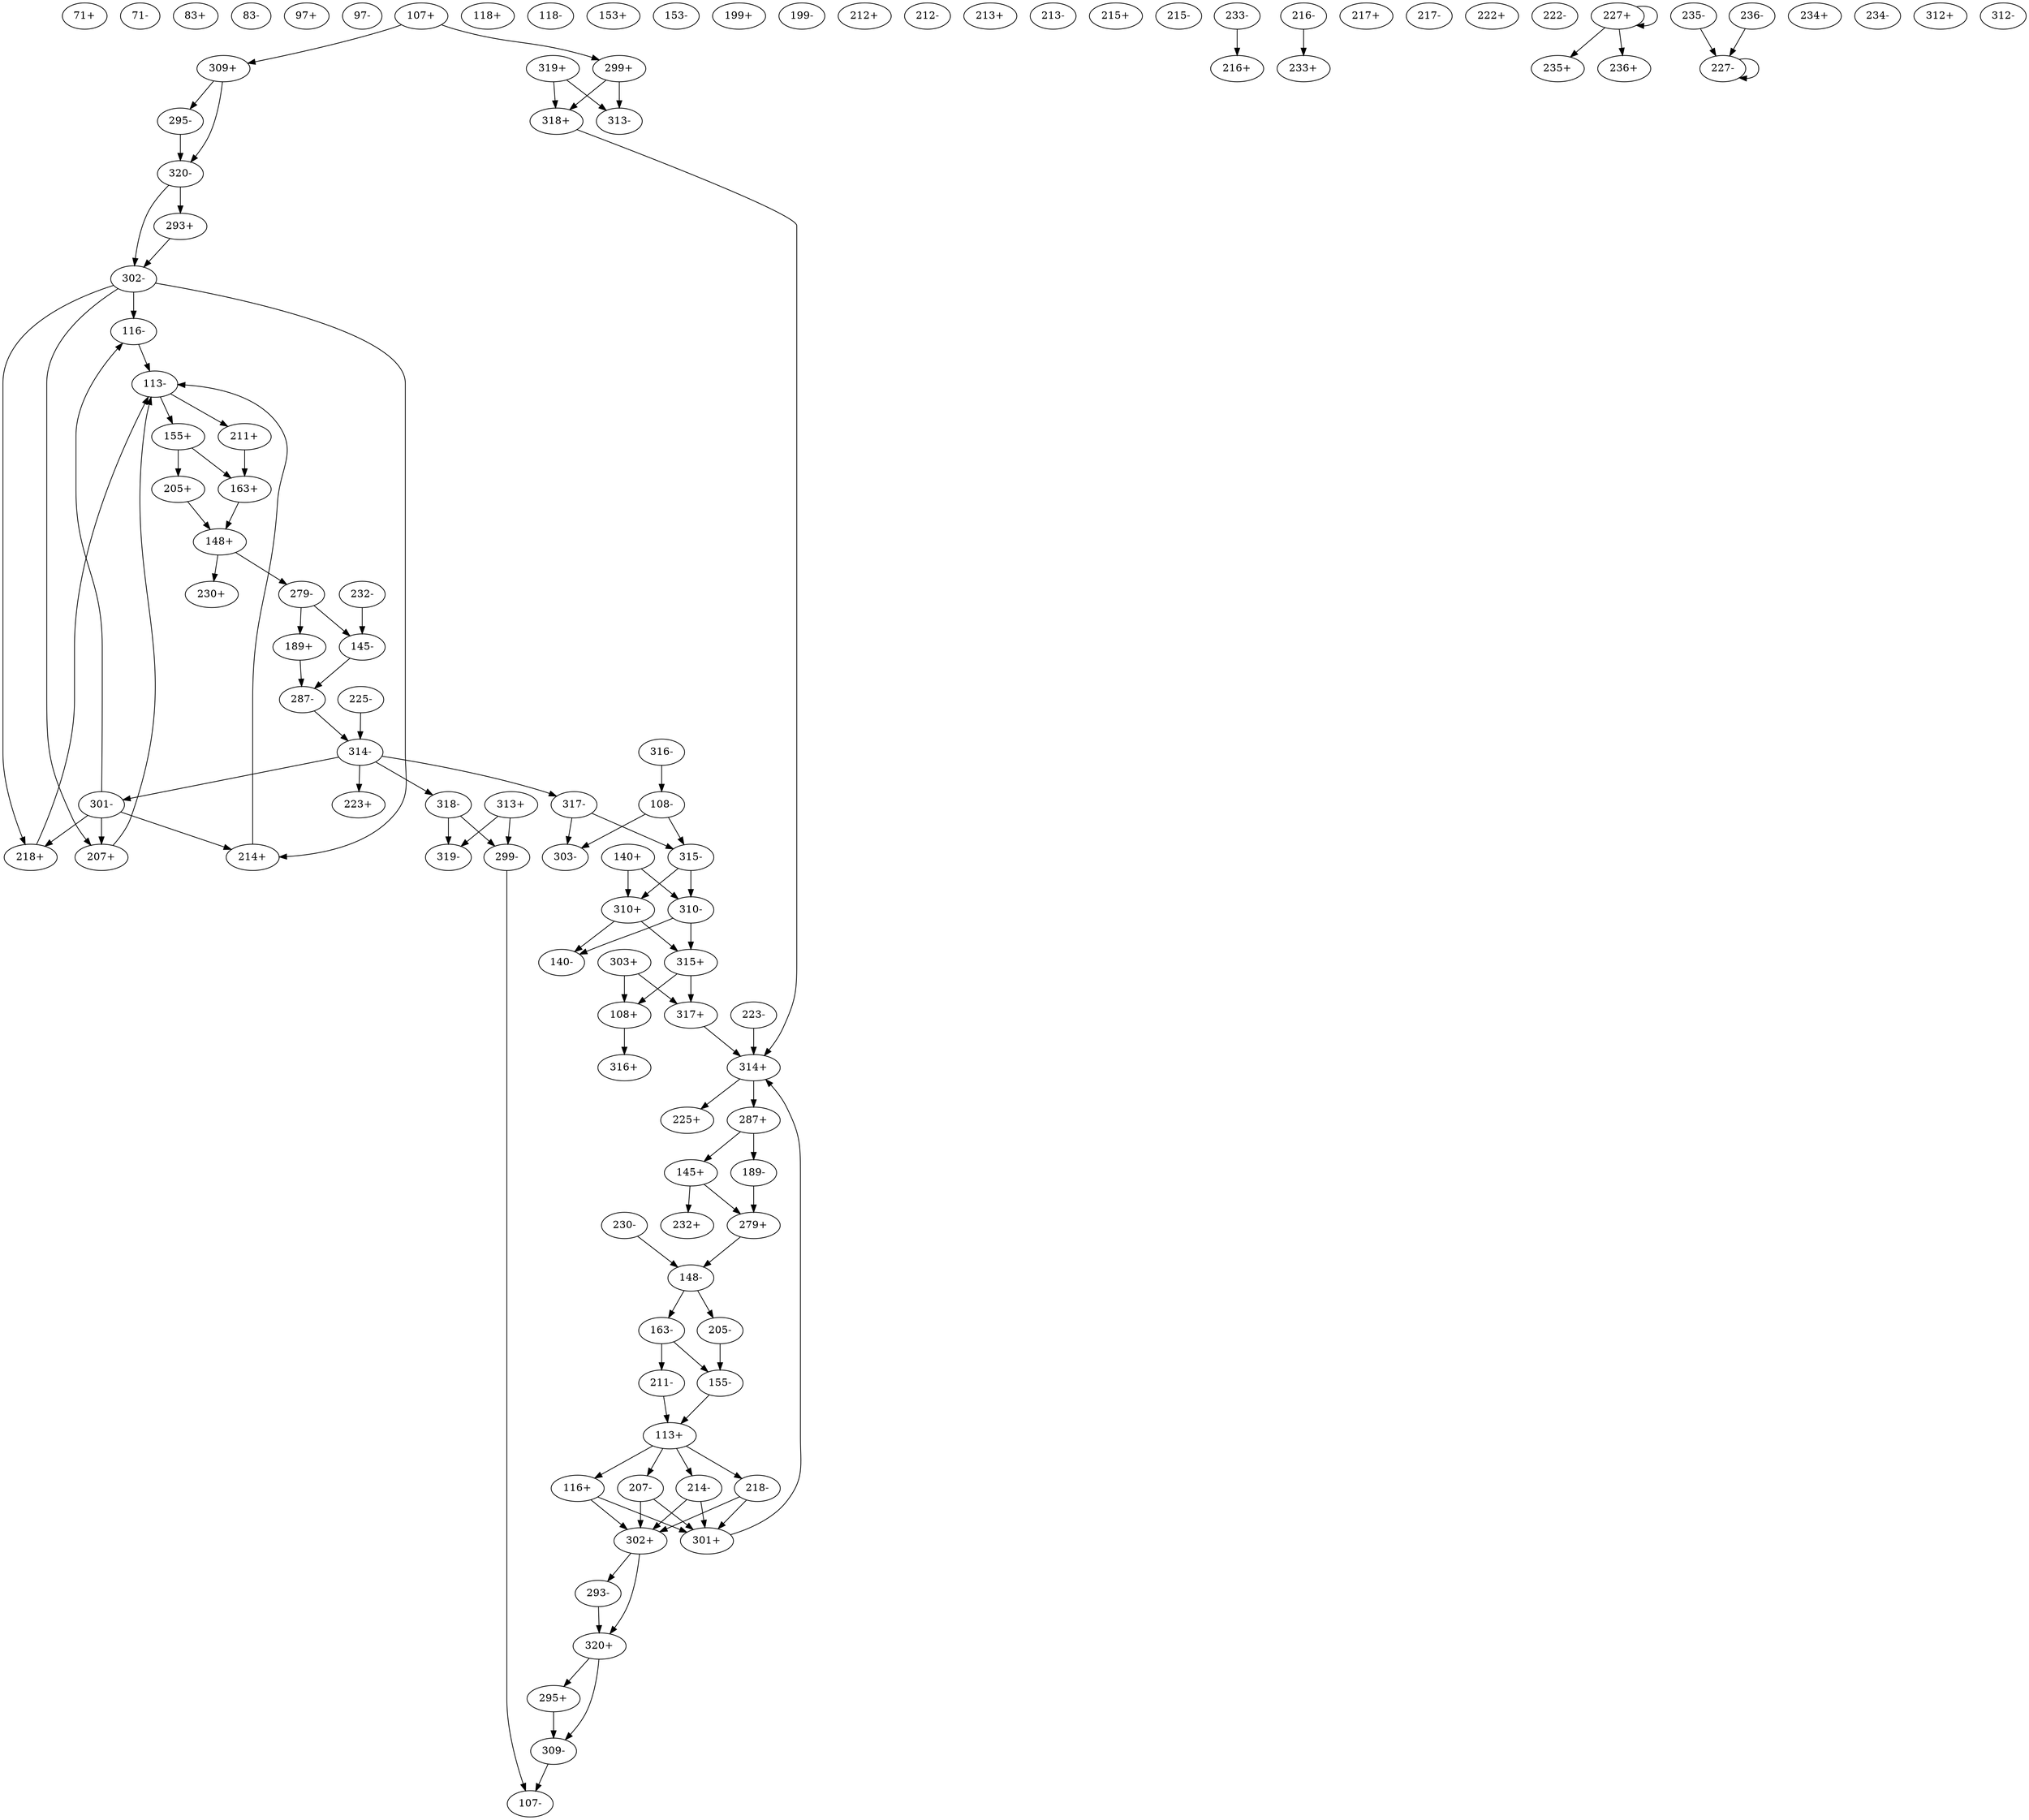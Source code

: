 digraph adj {
graph [k=96]
edge [d=-95]
"71+" [l=375 C=26110]
"71-" [l=375 C=26110]
"83+" [l=191 C=349]
"83-" [l=191 C=349]
"97+" [l=449 C=36391]
"97-" [l=449 C=36391]
"107+" [l=376 C=31556]
"107-" [l=376 C=31556]
"108+" [l=428 C=14976]
"108-" [l=428 C=14976]
"113+" [l=555 C=83054]
"113-" [l=555 C=83054]
"116+" [l=189 C=14400]
"116-" [l=189 C=14400]
"118+" [l=120 C=58]
"118-" [l=120 C=58]
"140+" [l=461 C=15106]
"140-" [l=461 C=15106]
"145+" [l=131 C=7268]
"145-" [l=131 C=7268]
"148+" [l=101 C=1313]
"148-" [l=101 C=1313]
"153+" [l=138 C=133]
"153-" [l=138 C=133]
"155+" [l=111 C=2275]
"155-" [l=111 C=2275]
"163+" [l=111 C=3390]
"163-" [l=111 C=3390]
"189+" [l=191 C=963]
"189-" [l=191 C=963]
"199+" [l=142 C=121]
"199-" [l=142 C=121]
"205+" [l=191 C=480]
"205-" [l=191 C=480]
"207+" [l=191 C=1499]
"207-" [l=191 C=1499]
"211+" [l=191 C=472]
"211-" [l=191 C=472]
"212+" [l=162 C=163]
"212-" [l=162 C=163]
"213+" [l=191 C=422]
"213-" [l=191 C=422]
"214+" [l=191 C=670]
"214-" [l=191 C=670]
"215+" [l=128 C=90]
"215-" [l=128 C=90]
"216+" [l=170 C=206]
"216-" [l=170 C=206]
"217+" [l=123 C=72]
"217-" [l=123 C=72]
"218+" [l=191 C=564]
"218-" [l=191 C=564]
"222+" [l=101 C=18]
"222-" [l=101 C=18]
"223+" [l=118 C=46]
"223-" [l=118 C=46]
"225+" [l=115 C=54]
"225-" [l=115 C=54]
"227+" [l=96 C=255]
"227-" [l=96 C=255]
"230+" [l=166 C=184]
"230-" [l=166 C=184]
"232+" [l=147 C=143]
"232-" [l=147 C=143]
"233+" [l=118 C=66]
"233-" [l=118 C=66]
"234+" [l=121 C=90]
"234-" [l=121 C=90]
"235+" [l=120 C=156]
"235-" [l=120 C=156]
"236+" [l=108 C=34]
"236-" [l=108 C=34]
"279+" [l=899 C=152461]
"279-" [l=899 C=152461]
"287+" [l=573 C=102290]
"287-" [l=573 C=102290]
"293+" [l=18941 C=1133494]
"293-" [l=18941 C=1133494]
"295+" [l=10630 C=774866]
"295-" [l=10630 C=774866]
"299+" [l=52555 C=2686957]
"299-" [l=52555 C=2686957]
"301+" [l=138522 C=7706257]
"301-" [l=138522 C=7706257]
"302+" [l=52942 C=2886729]
"302-" [l=52942 C=2886729]
"303+" [l=8023 C=434669]
"303-" [l=8023 C=434669]
"309+" [l=8949 C=560505]
"309-" [l=8949 C=560505]
"310+" [l=12062 C=865040]
"310-" [l=12062 C=865040]
"312+" [l=8194 C=396995]
"312-" [l=8194 C=396995]
"313+" [l=167813 C=8652052]
"313-" [l=167813 C=8652052]
"314+" [l=2309 C=433307]
"314-" [l=2309 C=433307]
"315+" [l=2658 C=150185]
"315-" [l=2658 C=150185]
"316+" [l=3948 C=201081]
"316-" [l=3948 C=201081]
"317+" [l=449683 C=21094515]
"317-" [l=449683 C=21094515]
"318+" [l=228970 C=11070863]
"318-" [l=228970 C=11070863]
"319+" [l=425032 C=18721816]
"319-" [l=425032 C=18721816]
"320+" [l=270620 C=14717839]
"320-" [l=270620 C=14717839]
"107+" -> "299+"
"107+" -> "309+"
"108+" -> "316+"
"108-" -> "303-"
"108-" -> "315-"
"113+" -> "218-"
"113+" -> "207-" [d=-94]
"113+" -> "116+" [d=-93]
"113+" -> "214-" [d=-93]
"113-" -> "211+"
"113-" -> "155+"
"116+" -> "301+" [d=-93]
"116+" -> "302+" [d=-93]
"116-" -> "113-" [d=-93]
"140+" -> "310+"
"140+" -> "310-"
"145+" -> "232+"
"145+" -> "279+" [d=-35]
"145-" -> "287-"
"148+" -> "230+"
"148+" -> "279-"
"148-" -> "163-"
"148-" -> "205-"
"155+" -> "205+"
"155+" -> "163+" [d=-15]
"155-" -> "113+"
"163+" -> "148+"
"163-" -> "211-"
"163-" -> "155-" [d=-15]
"189+" -> "287-"
"189-" -> "279+"
"205+" -> "148+"
"205-" -> "155-"
"207+" -> "113-" [d=-94]
"207-" -> "301+" [d=-94]
"207-" -> "302+" [d=-94]
"211+" -> "163+"
"211-" -> "113+"
"214+" -> "113-" [d=-93]
"214-" -> "301+"
"214-" -> "302+"
"216-" -> "233+"
"218+" -> "113-"
"218-" -> "301+" [d=-93]
"218-" -> "302+" [d=-93]
"223-" -> "314+"
"225-" -> "314-"
"227+" -> "227+"
"227+" -> "235+"
"227+" -> "236+"
"227-" -> "227-"
"230-" -> "148-"
"232-" -> "145-"
"233-" -> "216+"
"235-" -> "227-"
"236-" -> "227-"
"279+" -> "148-"
"279-" -> "189+"
"279-" -> "145-" [d=-35]
"287+" -> "145+"
"287+" -> "189-"
"287-" -> "314-"
"293+" -> "302-" [d=-1273]
"293-" -> "320+" [d=-1273]
"295+" -> "309-" [d=-899]
"295-" -> "320-" [d=-899]
"299+" -> "313-" [d=-573]
"299+" -> "318+" [d=-573]
"299-" -> "107-"
"301+" -> "314+"
"301-" -> "214+"
"301-" -> "207+" [d=-94]
"301-" -> "116-" [d=-93]
"301-" -> "218+" [d=-93]
"302+" -> "293-" [d=-1273]
"302+" -> "320+" [d=-1273]
"302-" -> "214+"
"302-" -> "207+" [d=-94]
"302-" -> "116-" [d=-93]
"302-" -> "218+" [d=-93]
"303+" -> "108+"
"303+" -> "317+" [d=-835]
"309+" -> "295-" [d=-899]
"309+" -> "320-" [d=-899]
"309-" -> "107-"
"310+" -> "140-"
"310+" -> "315+"
"310-" -> "140-"
"310-" -> "315+"
"313+" -> "299-" [d=-573]
"313+" -> "319-" [d=-573]
"314+" -> "225+"
"314+" -> "287+"
"314-" -> "223+"
"314-" -> "301-"
"314-" -> "317-"
"314-" -> "318-"
"315+" -> "108+"
"315+" -> "317+" [d=-835]
"315-" -> "310+"
"315-" -> "310-"
"316-" -> "108-"
"317+" -> "314+"
"317-" -> "303-" [d=-835]
"317-" -> "315-" [d=-835]
"318+" -> "314+"
"318-" -> "299-" [d=-573]
"318-" -> "319-" [d=-573]
"319+" -> "313-" [d=-573]
"319+" -> "318+" [d=-573]
"320+" -> "295+" [d=-899]
"320+" -> "309-" [d=-899]
"320-" -> "293+" [d=-1273]
"320-" -> "302-" [d=-1273]
}
